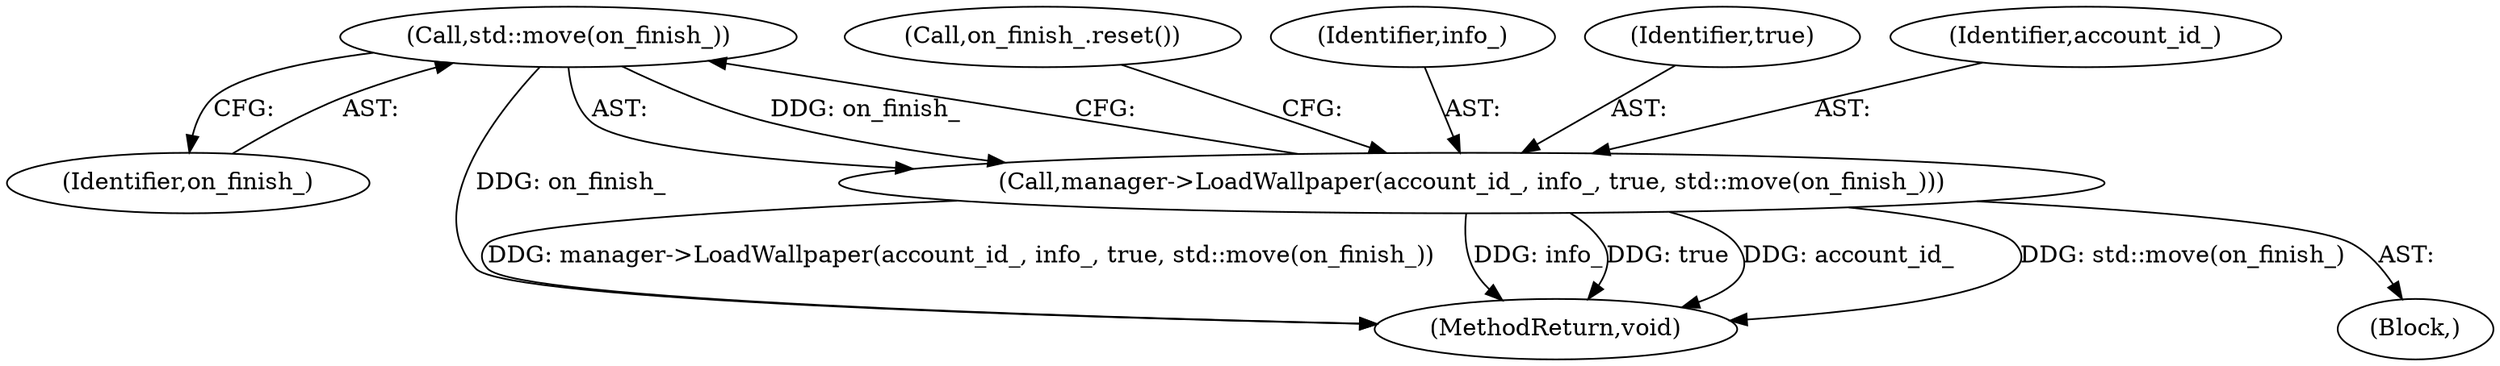 digraph "0_Chrome_39595f8d4dffcb644d438106dcb64a30c139ff0e_2@API" {
"1000168" [label="(Call,std::move(on_finish_))"];
"1000164" [label="(Call,manager->LoadWallpaper(account_id_, info_, true, std::move(on_finish_)))"];
"1000177" [label="(MethodReturn,void)"];
"1000169" [label="(Identifier,on_finish_)"];
"1000176" [label="(Call,on_finish_.reset())"];
"1000166" [label="(Identifier,info_)"];
"1000167" [label="(Identifier,true)"];
"1000168" [label="(Call,std::move(on_finish_))"];
"1000165" [label="(Identifier,account_id_)"];
"1000164" [label="(Call,manager->LoadWallpaper(account_id_, info_, true, std::move(on_finish_)))"];
"1000163" [label="(Block,)"];
"1000168" -> "1000164"  [label="AST: "];
"1000168" -> "1000169"  [label="CFG: "];
"1000169" -> "1000168"  [label="AST: "];
"1000164" -> "1000168"  [label="CFG: "];
"1000168" -> "1000177"  [label="DDG: on_finish_"];
"1000168" -> "1000164"  [label="DDG: on_finish_"];
"1000164" -> "1000163"  [label="AST: "];
"1000165" -> "1000164"  [label="AST: "];
"1000166" -> "1000164"  [label="AST: "];
"1000167" -> "1000164"  [label="AST: "];
"1000176" -> "1000164"  [label="CFG: "];
"1000164" -> "1000177"  [label="DDG: std::move(on_finish_)"];
"1000164" -> "1000177"  [label="DDG: manager->LoadWallpaper(account_id_, info_, true, std::move(on_finish_))"];
"1000164" -> "1000177"  [label="DDG: info_"];
"1000164" -> "1000177"  [label="DDG: true"];
"1000164" -> "1000177"  [label="DDG: account_id_"];
}
